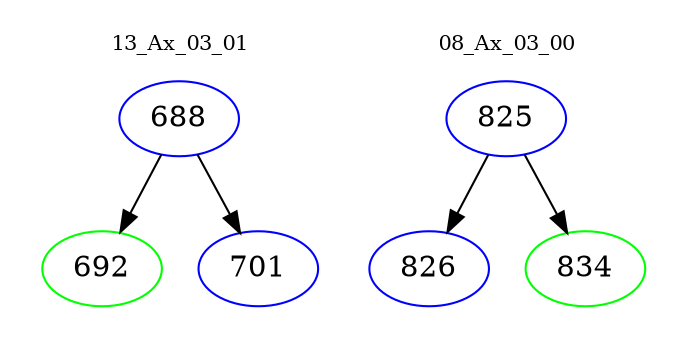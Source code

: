 digraph{
subgraph cluster_0 {
color = white
label = "13_Ax_03_01";
fontsize=10;
T0_688 [label="688", color="blue"]
T0_688 -> T0_692 [color="black"]
T0_692 [label="692", color="green"]
T0_688 -> T0_701 [color="black"]
T0_701 [label="701", color="blue"]
}
subgraph cluster_1 {
color = white
label = "08_Ax_03_00";
fontsize=10;
T1_825 [label="825", color="blue"]
T1_825 -> T1_826 [color="black"]
T1_826 [label="826", color="blue"]
T1_825 -> T1_834 [color="black"]
T1_834 [label="834", color="green"]
}
}
